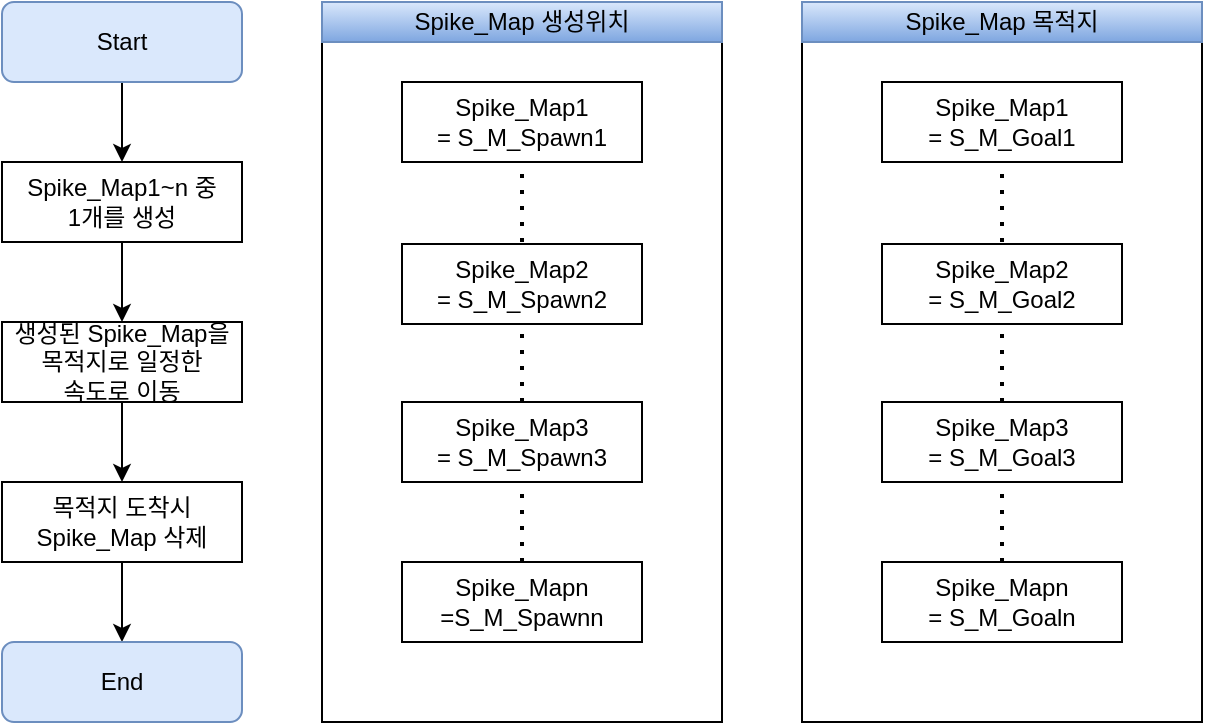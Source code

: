 <mxfile version="14.7.4" type="device"><diagram id="mTXvMA2jXDR5D6tvfeVg" name="Page-1"><mxGraphModel dx="1422" dy="794" grid="1" gridSize="10" guides="1" tooltips="1" connect="1" arrows="1" fold="1" page="1" pageScale="1" pageWidth="827" pageHeight="1169" math="0" shadow="0"><root><mxCell id="0"/><mxCell id="1" parent="0"/><mxCell id="chkCpQcd7KCK_VCIMlWZ-11" value="" style="rounded=0;whiteSpace=wrap;html=1;" vertex="1" parent="1"><mxGeometry x="640" y="180" width="200" height="340" as="geometry"/></mxCell><mxCell id="chkCpQcd7KCK_VCIMlWZ-24" value="" style="endArrow=none;dashed=1;html=1;dashPattern=1 3;strokeWidth=2;entryX=0.5;entryY=1;entryDx=0;entryDy=0;" edge="1" parent="1" source="chkCpQcd7KCK_VCIMlWZ-21" target="chkCpQcd7KCK_VCIMlWZ-17"><mxGeometry width="50" height="50" relative="1" as="geometry"><mxPoint x="510" y="450" as="sourcePoint"/><mxPoint x="510" y="250" as="targetPoint"/></mxGeometry></mxCell><mxCell id="chkCpQcd7KCK_VCIMlWZ-10" value="" style="rounded=0;whiteSpace=wrap;html=1;" vertex="1" parent="1"><mxGeometry x="400" y="180" width="200" height="340" as="geometry"/></mxCell><mxCell id="chkCpQcd7KCK_VCIMlWZ-22" value="" style="endArrow=none;dashed=1;html=1;dashPattern=1 3;strokeWidth=2;entryX=0.5;entryY=1;entryDx=0;entryDy=0;" edge="1" parent="1" source="chkCpQcd7KCK_VCIMlWZ-18" target="chkCpQcd7KCK_VCIMlWZ-14"><mxGeometry width="50" height="50" relative="1" as="geometry"><mxPoint x="390" y="400" as="sourcePoint"/><mxPoint x="440" y="350" as="targetPoint"/></mxGeometry></mxCell><mxCell id="chkCpQcd7KCK_VCIMlWZ-3" style="edgeStyle=orthogonalEdgeStyle;rounded=0;orthogonalLoop=1;jettySize=auto;html=1;exitX=0.5;exitY=1;exitDx=0;exitDy=0;entryX=0.5;entryY=0;entryDx=0;entryDy=0;" edge="1" parent="1" source="chkCpQcd7KCK_VCIMlWZ-1" target="chkCpQcd7KCK_VCIMlWZ-2"><mxGeometry relative="1" as="geometry"/></mxCell><mxCell id="chkCpQcd7KCK_VCIMlWZ-1" value="Start" style="rounded=1;whiteSpace=wrap;html=1;fillColor=#dae8fc;strokeColor=#6c8ebf;" vertex="1" parent="1"><mxGeometry x="240" y="160" width="120" height="40" as="geometry"/></mxCell><mxCell id="chkCpQcd7KCK_VCIMlWZ-5" style="edgeStyle=orthogonalEdgeStyle;rounded=0;orthogonalLoop=1;jettySize=auto;html=1;exitX=0.5;exitY=1;exitDx=0;exitDy=0;" edge="1" parent="1" source="chkCpQcd7KCK_VCIMlWZ-2" target="chkCpQcd7KCK_VCIMlWZ-4"><mxGeometry relative="1" as="geometry"/></mxCell><mxCell id="chkCpQcd7KCK_VCIMlWZ-2" value="Spike_Map1~n 중&lt;br&gt;1개를 생성" style="rounded=0;whiteSpace=wrap;html=1;" vertex="1" parent="1"><mxGeometry x="240" y="240" width="120" height="40" as="geometry"/></mxCell><mxCell id="chkCpQcd7KCK_VCIMlWZ-7" style="edgeStyle=orthogonalEdgeStyle;rounded=0;orthogonalLoop=1;jettySize=auto;html=1;exitX=0.5;exitY=1;exitDx=0;exitDy=0;entryX=0.5;entryY=0;entryDx=0;entryDy=0;" edge="1" parent="1" source="chkCpQcd7KCK_VCIMlWZ-4" target="chkCpQcd7KCK_VCIMlWZ-6"><mxGeometry relative="1" as="geometry"/></mxCell><mxCell id="chkCpQcd7KCK_VCIMlWZ-4" value="생성된 Spike_Map을&lt;br&gt;목적지로 일정한&lt;br&gt;속도로 이동" style="rounded=0;whiteSpace=wrap;html=1;" vertex="1" parent="1"><mxGeometry x="240" y="320" width="120" height="40" as="geometry"/></mxCell><mxCell id="chkCpQcd7KCK_VCIMlWZ-13" style="edgeStyle=orthogonalEdgeStyle;rounded=0;orthogonalLoop=1;jettySize=auto;html=1;exitX=0.5;exitY=1;exitDx=0;exitDy=0;" edge="1" parent="1" source="chkCpQcd7KCK_VCIMlWZ-6" target="chkCpQcd7KCK_VCIMlWZ-12"><mxGeometry relative="1" as="geometry"/></mxCell><mxCell id="chkCpQcd7KCK_VCIMlWZ-6" value="목적지 도착시 Spike_Map 삭제" style="rounded=0;whiteSpace=wrap;html=1;" vertex="1" parent="1"><mxGeometry x="240" y="400" width="120" height="40" as="geometry"/></mxCell><mxCell id="chkCpQcd7KCK_VCIMlWZ-8" value="Spike_Map 생성위치" style="rounded=0;whiteSpace=wrap;html=1;gradientColor=#7ea6e0;fillColor=#dae8fc;strokeColor=#6c8ebf;" vertex="1" parent="1"><mxGeometry x="400" y="160" width="200" height="20" as="geometry"/></mxCell><mxCell id="chkCpQcd7KCK_VCIMlWZ-9" value="Spike_Map 목적지" style="rounded=0;whiteSpace=wrap;html=1;gradientColor=#7ea6e0;fillColor=#dae8fc;strokeColor=#6c8ebf;" vertex="1" parent="1"><mxGeometry x="640" y="160" width="200" height="20" as="geometry"/></mxCell><mxCell id="chkCpQcd7KCK_VCIMlWZ-12" value="End" style="rounded=1;whiteSpace=wrap;html=1;fillColor=#dae8fc;strokeColor=#6c8ebf;" vertex="1" parent="1"><mxGeometry x="240" y="480" width="120" height="40" as="geometry"/></mxCell><mxCell id="chkCpQcd7KCK_VCIMlWZ-14" value="Spike_Map1&lt;br&gt;= S_M_Spawn1" style="rounded=0;whiteSpace=wrap;html=1;" vertex="1" parent="1"><mxGeometry x="440" y="200" width="120" height="40" as="geometry"/></mxCell><mxCell id="chkCpQcd7KCK_VCIMlWZ-15" value="Spike_Map2&lt;br&gt;= S_M_Spawn2" style="rounded=0;whiteSpace=wrap;html=1;" vertex="1" parent="1"><mxGeometry x="440" y="281" width="120" height="40" as="geometry"/></mxCell><mxCell id="chkCpQcd7KCK_VCIMlWZ-16" value="Spike_Map3&lt;br&gt;= S_M_Spawn3" style="rounded=0;whiteSpace=wrap;html=1;" vertex="1" parent="1"><mxGeometry x="440" y="360" width="120" height="40" as="geometry"/></mxCell><mxCell id="chkCpQcd7KCK_VCIMlWZ-17" value="Spike_Map1&lt;br&gt;= S_M_Goal1" style="rounded=0;whiteSpace=wrap;html=1;" vertex="1" parent="1"><mxGeometry x="680" y="200" width="120" height="40" as="geometry"/></mxCell><mxCell id="chkCpQcd7KCK_VCIMlWZ-18" value="Spike_Mapn&lt;br&gt;=S_M_Spawnn" style="rounded=0;whiteSpace=wrap;html=1;" vertex="1" parent="1"><mxGeometry x="440" y="440" width="120" height="40" as="geometry"/></mxCell><mxCell id="chkCpQcd7KCK_VCIMlWZ-19" value="Spike_Map2&lt;br&gt;= S_M_Goal2" style="rounded=0;whiteSpace=wrap;html=1;" vertex="1" parent="1"><mxGeometry x="680" y="281" width="120" height="40" as="geometry"/></mxCell><mxCell id="chkCpQcd7KCK_VCIMlWZ-20" value="Spike_Map3&lt;br&gt;= S_M_Goal3" style="rounded=0;whiteSpace=wrap;html=1;" vertex="1" parent="1"><mxGeometry x="680" y="360" width="120" height="40" as="geometry"/></mxCell><mxCell id="chkCpQcd7KCK_VCIMlWZ-21" value="Spike_Mapn&lt;br&gt;= S_M_Goaln" style="rounded=0;whiteSpace=wrap;html=1;" vertex="1" parent="1"><mxGeometry x="680" y="440" width="120" height="40" as="geometry"/></mxCell></root></mxGraphModel></diagram></mxfile>